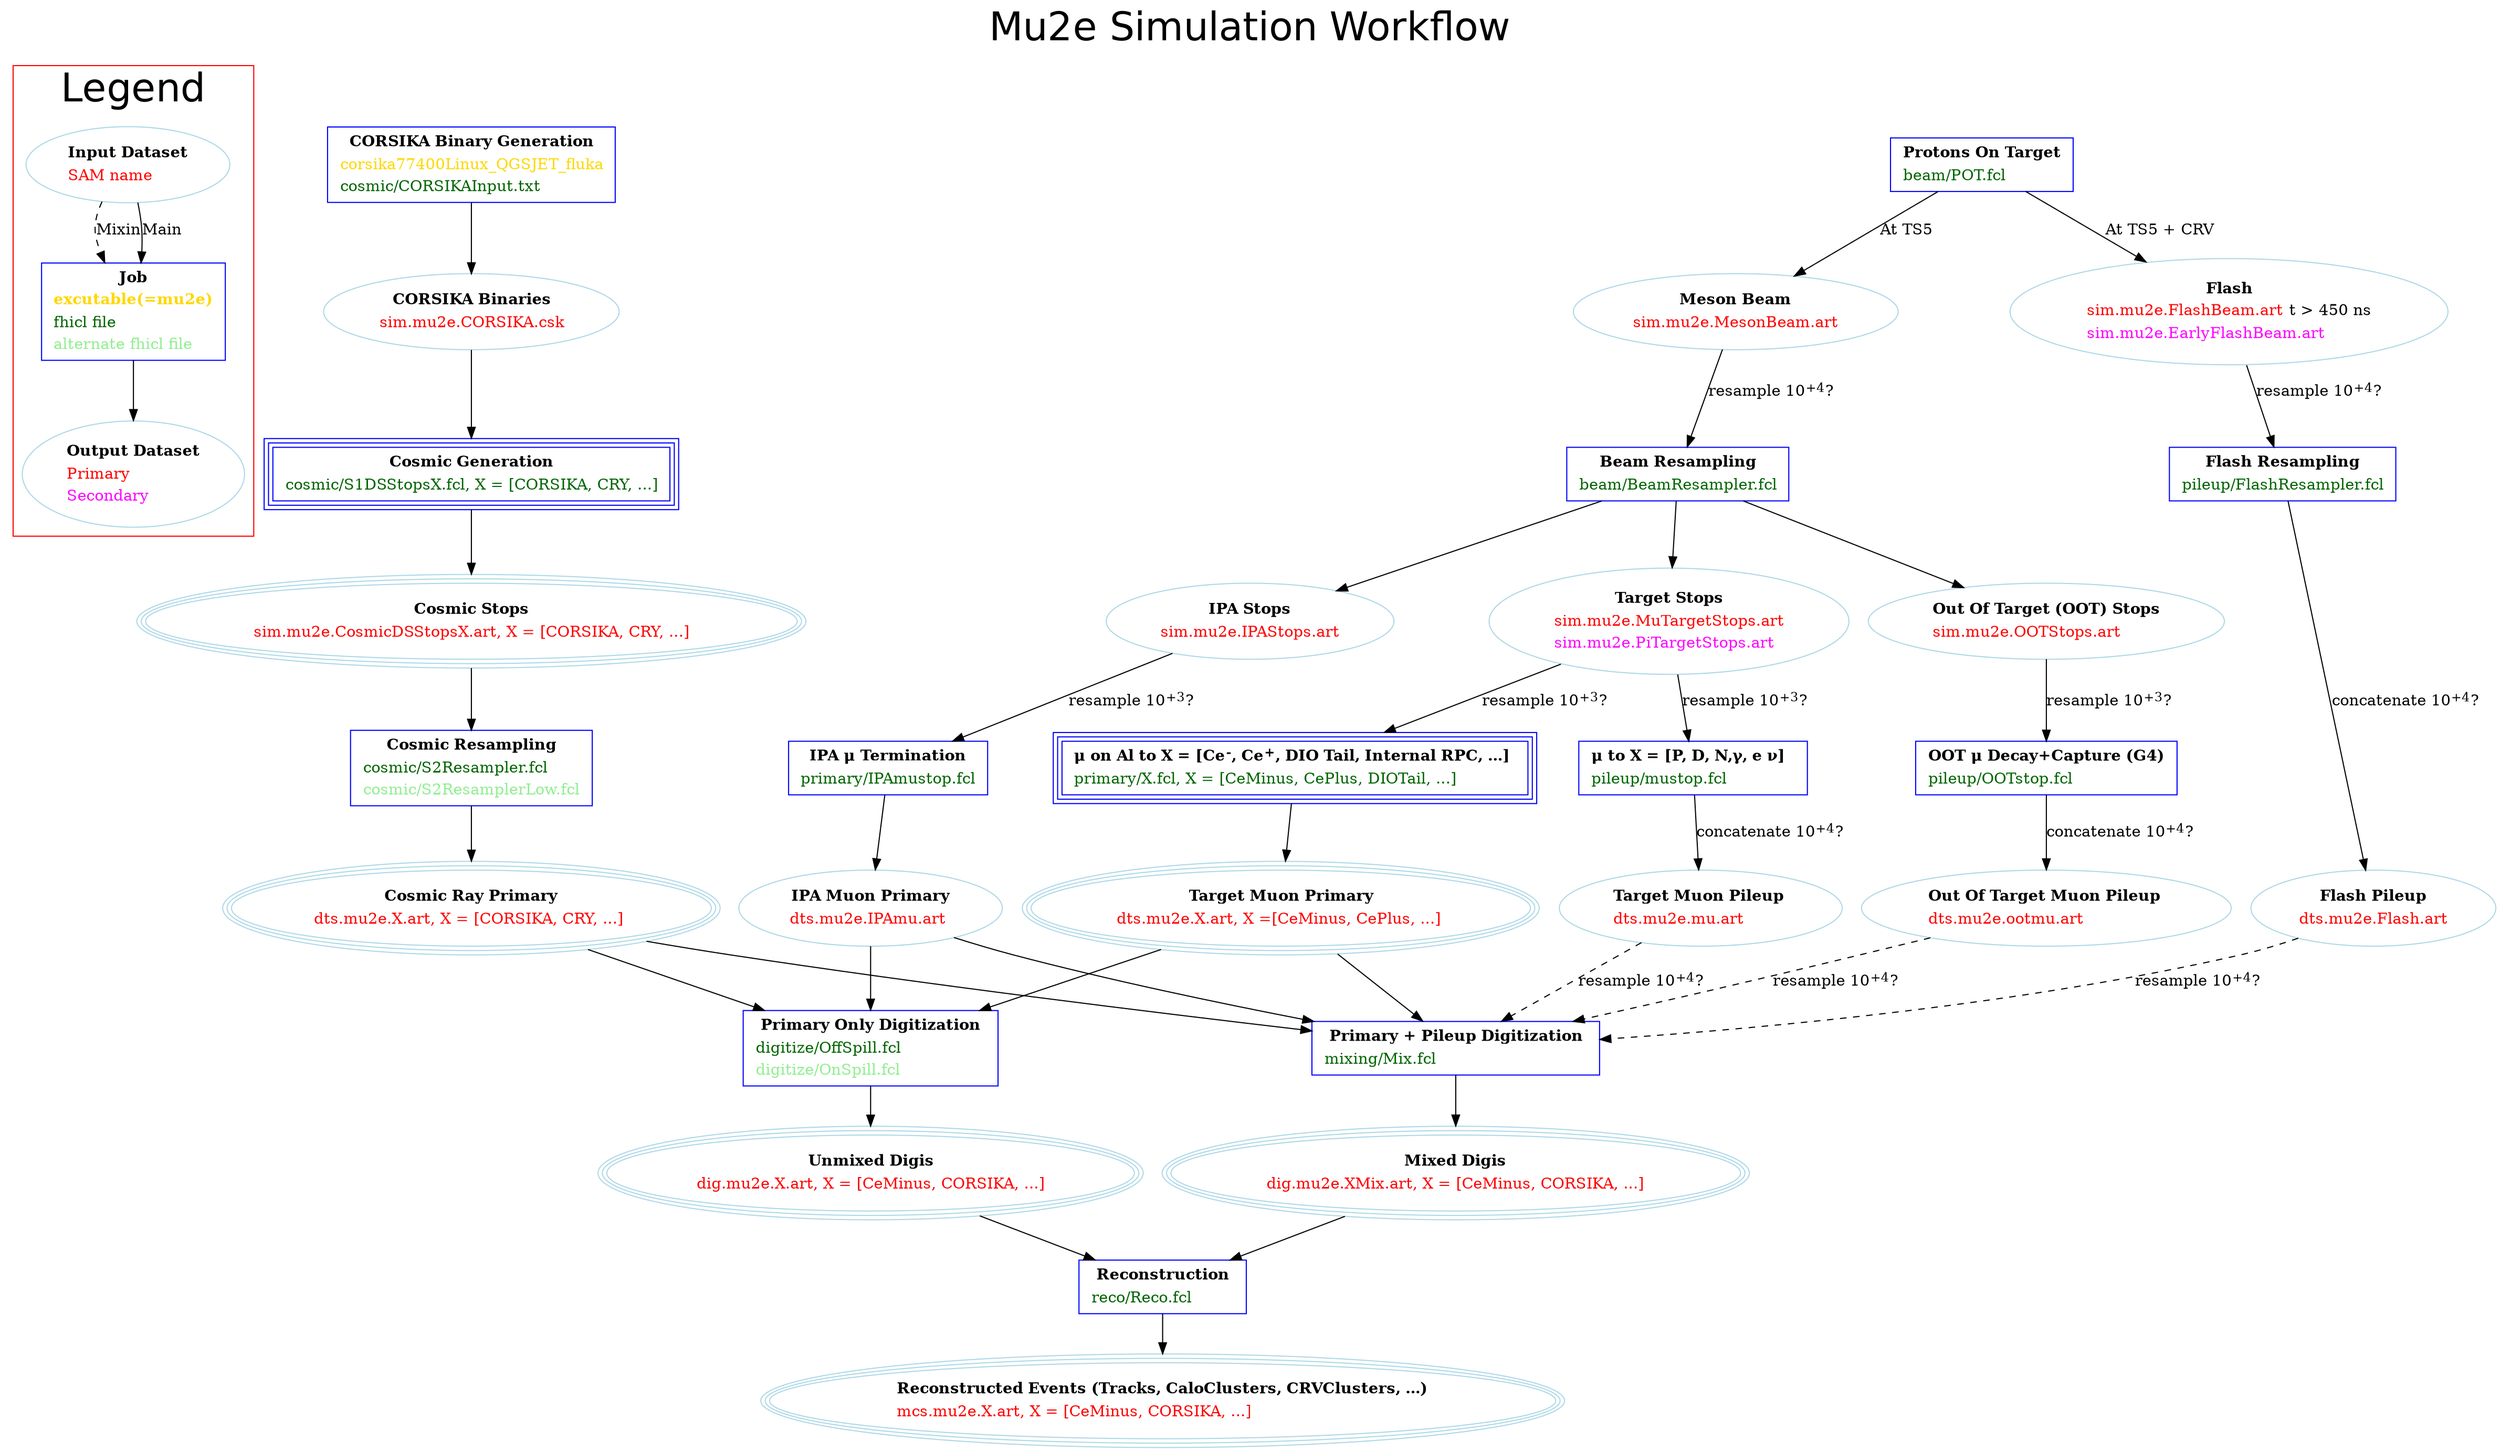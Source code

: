 /* Flowchart showing the simulation workflow for Mu2e.
 * To compile:
 *
 *     dot -T(suf) SimulationWorkflow.dot -o SimulationWorkflow.(suf), suf=tiff, jpg, pdf, ... 
 *    See https://graphviz.gitlab.io/documentation/ for more details
 *
 */

digraph SimWorkflow {
  /* size="14,11"; */
  label = "Mu2e Simulation Workflow";
  fontname="Helvetica";
  fontsize="36";
  labelloc = t;

  subgraph clusterLegend {
    rankdir=TB;
    color="red";
    label="Legend";
    Job [shape=box,color=blue,
	label=<<table border="0" cellborder="0" cellspacing="1">
	  <tr><td align="center"><b>Job</b></td></tr>
	  <tr><td align="center"><b><font color="gold">excutable(=mu2e)</font></b></td></tr>
	  <tr><td align="left"><font color="darkgreen">fhicl file</font></td></tr>
	  <tr><td align="left"><font color="lightgreen">alternate fhicl file</font></td></tr>
	  </table>>];

    Input [shape=oval, color=lightblue,
	    label=<<table border="0" cellborder="0" cellspacing="1">
	      <tr><td align="center"><b>Input Dataset</b></td></tr>
	      <tr><td align="left"><font color="red">SAM name</font></td></tr>
	      </table>>];
    Output [shape=oval, color=lightblue,
	    label=<<table border="0" cellborder="0" cellspacing="1">
	      <tr><td align="center"><b>Output Dataset</b></td></tr>
	      <tr><td align="left"><font color="red">Primary</font></td></tr>
	      <tr><td align="left"><font color="fuchsia">Secondary</font></td></tr>
	      </table>>];

    Input -> Job [style=dashed, label="Mixin"];
    Input -> Job [style=solid, label="Main"];
    Job->Output;
  }

  subgraph Campaign {

    POT [shape=box,color=blue,
	label=<<table border="0" cellborder="0" cellspacing="1">
	  <tr><td align="center"><b>Protons On Target</b></td></tr>
	  <tr><td align="left"><font color="darkgreen">beam/POT.fcl</font></td></tr>
	  </table>>];
    Beam [shape=oval,color=lightblue,
	 label=<<table border="0" cellborder="0" cellspacing="1">
	   <tr><td align="center"><b>Meson Beam</b></td></tr>
	   <tr><td align="left"><font color="red">sim.mu2e.MesonBeam.art</font></td></tr>
	   </table>>];
    Flash [shape=oval, color=lightblue,
	      label=<<table border="0" cellborder="0" cellspacing="1">
		<tr><td align="center"><b>Flash</b></td></tr>
		<tr><td align="left"><font color="red">sim.mu2e.FlashBeam.art</font> <font color="black">t &gt; 450 ns</font></td></tr>
		<tr><td align="left"><font color="fuchsia">sim.mu2e.EarlyFlashBeam.art</font></td></tr>
		</table>>];

    POT -> Flash [ label="At TS5 + CRV"];
    POT ->  Beam [ label="At TS5"];

    FlashResampling [shape=box,color=blue,
		    label=<<table border="0" cellborder="0" cellspacing="1">
		      <tr><td align="center"><b>Flash Resampling</b></td></tr>
		      <tr><td align="left"><font color="darkgreen">pileup/FlashResampler.fcl</font></td></tr>
		      </table>>];

    StopPositionResampling [shape=box,color=blue,
			   label=<<table border="0" cellborder="0" cellspacing="1">
			     <tr><td align="center"><b>Beam Resampling</b></td></tr>
			     <tr><td align="left"><font color="darkgreen">beam/BeamResampler.fcl</font></td></tr>
			     </table>>];

    Beam -> StopPositionResampling [ label=<resample 10<sup>+4</sup>?> ];
    Flash -> FlashResampling [ label=<resample 10<sup>+4</sup>?> ];
    FlashPileup [shape=oval, color=lightblue,
		    label=<<table border="0" cellborder="0" cellspacing="1">
		      <tr><td align="center"><b>Flash Pileup</b></td></tr>
		      <tr><td align="left"><font color="red">dts.mu2e.Flash.art</font></td></tr>
		      </table>>];

    TargetStops [shape=oval, color=lightblue,
		label=<<table border="0" cellborder="0" cellspacing="1">
		  <tr><td align="center"><b>Target Stops</b></td></tr>
		  <tr><td align="left"><font color="red">sim.mu2e.MuTargetStops.art</font></td></tr>
		  <tr><td align="left"><font color="fuchsia">sim.mu2e.PiTargetStops.art</font></td></tr>
		  </table>>];

    OutOfTargetStops [shape=oval, color=lightblue,
		     label=<<table border="0" cellborder="0" cellspacing="1">
		       <tr><td align="center"><b>Out Of Target (OOT) Stops</b></td></tr>
		       <tr><td align="left"><font color="red">sim.mu2e.OOTStops.art</font></td></tr>
		       </table>>];

    IPAStops [shape=oval, color=lightblue,
	     label=<<table border="0" cellborder="0" cellspacing="1">
	       <tr><td align="center"><b>IPA Stops</b></td></tr>
	       <tr><td align="left"><font color="red">sim.mu2e.IPAStops.art</font></td></tr>
	       </table>>];

    FlashResampling -> FlashPileup [ label=<concatenate 10<sup>+4</sup>?> ];


    StopPositionResampling -> TargetStops;
    StopPositionResampling -> OutOfTargetStops;
    StopPositionResampling -> IPAStops;

    PrimaryMuonTerm [shape=box, peripheries=3, color=blue,
		    label=<<table border="0" cellborder="0" cellspacing="1">
		      <tr><td align="center"><b>&mu; on Al to X = [Ce<sup>-</sup>, Ce<sup>+</sup>, DIO Tail, Internal RPC, ...] </b></td></tr>
		      <tr><td align="left"><font color="darkgreen">primary/X.fcl, X = [CeMinus, CePlus, DIOTail, ...]</font></td></tr>
		      </table>>];

    PileupMuonTerm [shape=box,color=blue,
		       label=<<table border="0" cellborder="0" cellspacing="1">
			 <tr><td align="center"><b>&mu; to X = [P, D, N,&gamma;, e &nu;]  </b></td></tr>
			 <tr><td align="left"><font color="darkgreen">pileup/mustop.fcl</font></td></tr>
			 </table>>];

    OutOfTargetMuonTerm [shape=box,color=blue,
			label=<<table border="0" cellborder="0" cellspacing="1">
			  <tr><td align="center"><b>OOT &mu; Decay+Capture (G4)</b></td></tr>
			  <tr><td align="left"><font color="darkgreen">pileup/OOTstop.fcl</font></td></tr>
			  </table>>];

    IPAMuonTerm [shape=box,color=blue,
		label=<<table border="0" cellborder="0" cellspacing="1">
		  <tr><td align="center"><b>IPA &mu; Termination</b></td></tr>v
		  <tr><td align="left"><font color="darkgreen">primary/IPAmustop.fcl</font></td></tr></table>>];

    TargetStops -> PrimaryMuonTerm [ label=<resample 10<sup>+3</sup>?> ];
    TargetStops -> PileupMuonTerm [ label=<resample 10<sup>+3</sup>?> ];
    OutOfTargetStops -> OutOfTargetMuonTerm [ label=<resample 10<sup>+3</sup>?> ];
    IPAStops -> IPAMuonTerm [ label=<resample 10<sup>+3</sup>?> ];

    CosmicStage0 [shape=box, peripheries=1, color=blue,
            label=<<table border="0" cellborder="0" cellspacing="1">
                        <tr><td align="center"><b>CORSIKA Binary Generation</b></td></tr>
                        <tr><td align="left"><font color="gold">corsika77400Linux_QGSJET_fluka</font></td></tr>
                        <tr><td align="left"><font color="darkgreen">cosmic/CORSIKAInput.txt</font></td></tr>
                        </table>>];

    CORSIKAOutput [shape=oval, peripheries=1, color=lightblue,
		  label=<<table border="0" cellborder="0" cellspacing="1">
		    <tr><td align="center"><b>CORSIKA Binaries</b></td></tr>
		    <tr><td align="left"><font color="red">sim.mu2e.CORSIKA.csk</font></td></tr>
		    </table>>];

    CosmicStage0 -> CORSIKAOutput;

    CosmicGenerator [shape=box, peripheries=3, color=blue,
		    label=<<table border="0" cellborder="0" cellspacing="1">
		      <tr><td align="center"><b>Cosmic Generation</b></td></tr>
		      <tr><td align="left"><font color="darkgreen">cosmic/S1DSStopsX.fcl, X = [CORSIKA, CRY, ...]</font></td></tr>
		      </table>>];

    CORSIKAOutput -> CosmicGenerator;

    CosmicStage1Output [shape=oval, peripheries=3, color=lightblue,
		  label=<<table border="0" cellborder="0" cellspacing="1">
		    <tr><td align="center"><b>Cosmic Stops</b></td></tr>
		    <tr><td align="left"><font color="red">sim.mu2e.CosmicDSStopsX.art, X = [CORSIKA, CRY, ...]</font></td></tr>
		    </table>>];

    CosmicGenerator -> CosmicStage1Output;

    CosmicStage2 [shape=box, peripheries=1, color=blue,
        label=<<table border="0" cellborder="0" cellspacing="1">
            <tr><td align="center"><b>Cosmic Resampling</b></td></tr>
            <tr><td align="left"><font color="darkgreen">cosmic/S2Resampler.fcl</font></td></tr>
            <tr><td align="left"><font color="lightgreen">cosmic/S2ResamplerLow.fcl</font></td></tr>
            </table>>];

    CosmicStage1Output -> CosmicStage2;

    CosmicPrimary [shape=oval, peripheries=3, color=lightblue,
		  label=<<table border="0" cellborder="0" cellspacing="1">
		    <tr><td align="center"><b>Cosmic Ray Primary</b></td></tr>
		    <tr><td align="left"><font color="red">dts.mu2e.X.art, X = [CORSIKA, CRY, ...]</font></td></tr>
		    </table>>];

    IPAPrimary [shape=oval, color=lightblue,
	       label=<<table border="0" cellborder="0" cellspacing="1">
		 <tr><td align="center"><b>IPA Muon Primary</b></td></tr>
		 <tr><td align="left"><font color="red">dts.mu2e.IPAmu.art </font></td></tr>
		 </table>>];

    MuonPrimary [shape=oval, peripheries=3, color=lightblue,
		label=<<table border="0" cellborder="0" cellspacing="1">
		  <tr><td align="center"><b>Target Muon Primary</b></td></tr>
		  <tr><td align="left"><font color="red">dts.mu2e.X.art, X =[CeMinus, CePlus, ...] </font></td></tr>
		  </table>>];

    CosmicStage2 -> CosmicPrimary;
    PrimaryMuonTerm -> MuonPrimary;
    IPAMuonTerm -> IPAPrimary;
    {rank=same CosmicStage1Output IPAStops};

    CosmicPrimary [shape=oval, peripheries=3, color=lightblue,
		  label=<<table border="0" cellborder="0" cellspacing="1">
		    <tr><td align="center"><b>Cosmic Ray Primary</b></td></tr>
		    <tr><td align="left"><font color="red">dts.mu2e.X.art, X = [CORSIKA, CRY, ...] </font></td></tr>
		    </table>>];

    TargetMuonPileup [shape=oval, color=lightblue,
			 label=<<table border="0" cellborder="0" cellspacing="1">
			   <tr><td align="center"><b>Target Muon Pileup </b></td></tr>
			   <tr><td align="left"><font color="red">dts.mu2e.mu.art</font></td></tr>
			   </table>>];

    OutOfTargetMuonPileup [shape=oval, color=lightblue,
			      label=<<table border="0" cellborder="0" cellspacing="1">
				<tr><td align="center"><b>Out Of Target Muon Pileup </b></td></tr>
				<tr><td align="left"><font color="red">dts.mu2e.ootmu.art</font></td></tr>
				</table>>];

    PileupMuonTerm -> TargetMuonPileup [ label=<concatenate 10<sup>+4</sup>?> ];
    OutOfTargetMuonTerm -> OutOfTargetMuonPileup [ label=<concatenate 10<sup>+4</sup>?> ];
    {rank=same TargetMuonPileup OutOfTargetMuonPileup FlashPileup CosmicPrimary MuonPrimary IPAPrimary};

    MixDigitization [shape=box, peripheries=1, color=blue,
		    label=<<table border="0" cellborder="0" cellspacing="1">
		      <tr><td align="center"><b> Primary + Pileup Digitization </b></td></tr>
		      <tr><td align="left"><font color="darkgreen">mixing/Mix.fcl</font></td></tr>
		      </table>>];

    NomixDigitization [shape=box, peripheries=1, color=blue,
		      label=<<table border="0" cellborder="0" cellspacing="1">
		      <tr><td align="center"><b> Primary Only Digitization </b></td></tr>
		      <tr><td align="left"><font color="darkgreen">digitize/OffSpill.fcl</font></td></tr>
		      <tr><td align="left"><font color="lightgreen">digitize/OnSpill.fcl</font></td></tr>
		      </table>>];

    MuonPrimary -> MixDigitization;
    CosmicPrimary -> MixDigitization;
    IPAPrimary -> MixDigitization;
    TargetMuonPileup -> MixDigitization [style=dashed, label=<resample 10<sup>+4</sup>?> ];
    OutOfTargetMuonPileup -> MixDigitization [style=dashed, label=<resample 10<sup>+4</sup>?>];
    FlashPileup -> MixDigitization [style=dashed, label=<resample 10<sup>+4</sup>?>];

    MuonPrimary -> NomixDigitization;
    CosmicPrimary -> NomixDigitization;
    IPAPrimary -> NomixDigitization;

    UnmixedDigis [shape=oval, peripheries=3, color=lightblue,
		 label=<<table border="0" cellborder="0" cellspacing="1">
		   <tr><td align="center"><b>Unmixed Digis</b></td></tr>
		   <tr><td align="left"><font color="red">dig.mu2e.X.art, X = [CeMinus, CORSIKA, ...]</font></td></tr>
		   </table>>];

    MixedDigis [shape=oval, peripheries=3, color=lightblue,
	       label=<<table border="0" cellborder="0" cellspacing="1">
		 <tr><td align="center"><b>Mixed Digis</b></td></tr>
		 <tr><td align="left"><font color="red">dig.mu2e.XMix.art, X = [CeMinus, CORSIKA, ...]</font></td></tr>
		 </table>>];

    NomixDigitization -> UnmixedDigis;
    MixDigitization -> MixedDigis;

    {rank=same NomixDigitization MixDigitization};

    Reconstruction [shape=box, peripheries=1, color=blue,
		   label=<<table border="0" cellborder="0" cellspacing="1">
		     <tr><td align="center"><b> Reconstruction </b></td></tr>
		     <tr><td align="left"><font color="darkgreen">reco/Reco.fcl </font></td></tr>
		     </table>>];

    Reco [shape=oval, color=lightblue, peripheries=3
	 label=<<table border="0" cellborder="0" cellspacing="1">
	   <tr><td align="center"><b>Reconstructed Events (Tracks, CaloClusters, CRVClusters, ...)</b></td></tr>
	   <tr><td align="left"><font color="red">mcs.mu2e.X.art, X = [CeMinus, CORSIKA, ...]</font></td></tr>
	   </table>>];

    MixedDigis -> Reconstruction
      UnmixedDigis -> Reconstruction
      Reconstruction -> Reco

  }
}
